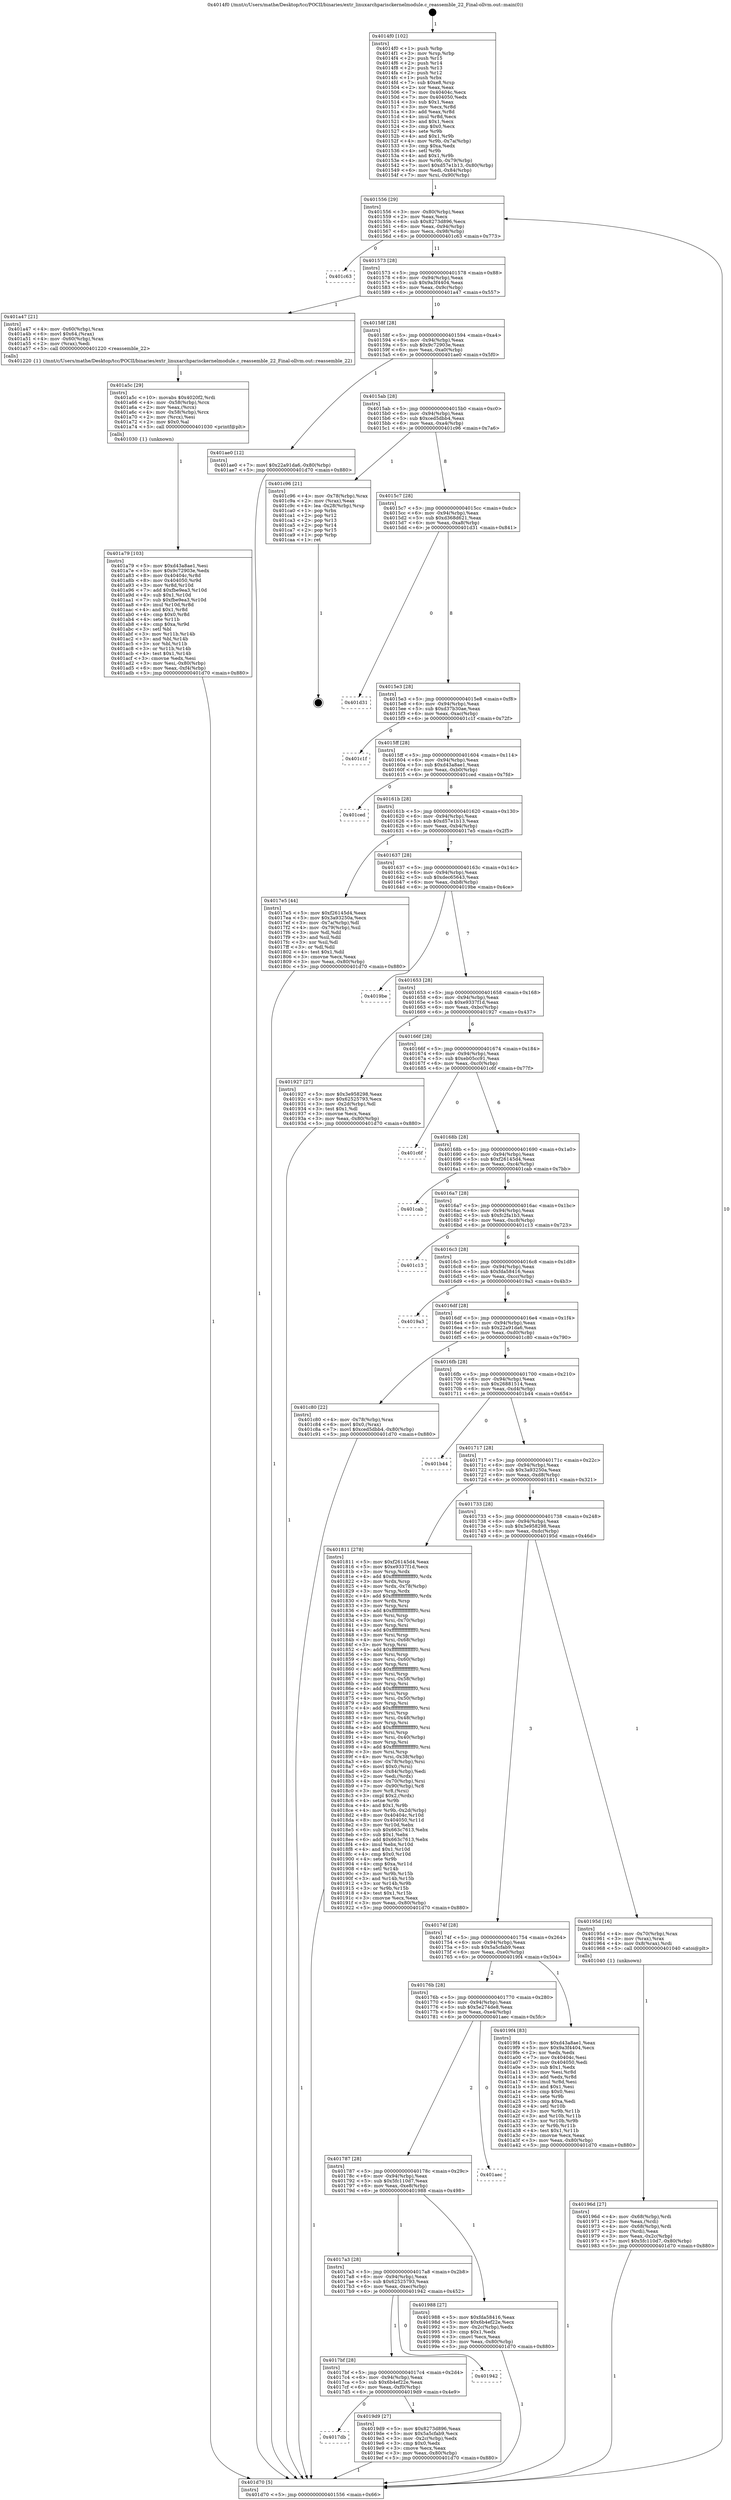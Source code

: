 digraph "0x4014f0" {
  label = "0x4014f0 (/mnt/c/Users/mathe/Desktop/tcc/POCII/binaries/extr_linuxarchparisckernelmodule.c_reassemble_22_Final-ollvm.out::main(0))"
  labelloc = "t"
  node[shape=record]

  Entry [label="",width=0.3,height=0.3,shape=circle,fillcolor=black,style=filled]
  "0x401556" [label="{
     0x401556 [29]\l
     | [instrs]\l
     &nbsp;&nbsp;0x401556 \<+3\>: mov -0x80(%rbp),%eax\l
     &nbsp;&nbsp;0x401559 \<+2\>: mov %eax,%ecx\l
     &nbsp;&nbsp;0x40155b \<+6\>: sub $0x8273d896,%ecx\l
     &nbsp;&nbsp;0x401561 \<+6\>: mov %eax,-0x94(%rbp)\l
     &nbsp;&nbsp;0x401567 \<+6\>: mov %ecx,-0x98(%rbp)\l
     &nbsp;&nbsp;0x40156d \<+6\>: je 0000000000401c63 \<main+0x773\>\l
  }"]
  "0x401c63" [label="{
     0x401c63\l
  }", style=dashed]
  "0x401573" [label="{
     0x401573 [28]\l
     | [instrs]\l
     &nbsp;&nbsp;0x401573 \<+5\>: jmp 0000000000401578 \<main+0x88\>\l
     &nbsp;&nbsp;0x401578 \<+6\>: mov -0x94(%rbp),%eax\l
     &nbsp;&nbsp;0x40157e \<+5\>: sub $0x9a3f4404,%eax\l
     &nbsp;&nbsp;0x401583 \<+6\>: mov %eax,-0x9c(%rbp)\l
     &nbsp;&nbsp;0x401589 \<+6\>: je 0000000000401a47 \<main+0x557\>\l
  }"]
  Exit [label="",width=0.3,height=0.3,shape=circle,fillcolor=black,style=filled,peripheries=2]
  "0x401a47" [label="{
     0x401a47 [21]\l
     | [instrs]\l
     &nbsp;&nbsp;0x401a47 \<+4\>: mov -0x60(%rbp),%rax\l
     &nbsp;&nbsp;0x401a4b \<+6\>: movl $0x64,(%rax)\l
     &nbsp;&nbsp;0x401a51 \<+4\>: mov -0x60(%rbp),%rax\l
     &nbsp;&nbsp;0x401a55 \<+2\>: mov (%rax),%edi\l
     &nbsp;&nbsp;0x401a57 \<+5\>: call 0000000000401220 \<reassemble_22\>\l
     | [calls]\l
     &nbsp;&nbsp;0x401220 \{1\} (/mnt/c/Users/mathe/Desktop/tcc/POCII/binaries/extr_linuxarchparisckernelmodule.c_reassemble_22_Final-ollvm.out::reassemble_22)\l
  }"]
  "0x40158f" [label="{
     0x40158f [28]\l
     | [instrs]\l
     &nbsp;&nbsp;0x40158f \<+5\>: jmp 0000000000401594 \<main+0xa4\>\l
     &nbsp;&nbsp;0x401594 \<+6\>: mov -0x94(%rbp),%eax\l
     &nbsp;&nbsp;0x40159a \<+5\>: sub $0x9c72903e,%eax\l
     &nbsp;&nbsp;0x40159f \<+6\>: mov %eax,-0xa0(%rbp)\l
     &nbsp;&nbsp;0x4015a5 \<+6\>: je 0000000000401ae0 \<main+0x5f0\>\l
  }"]
  "0x401a79" [label="{
     0x401a79 [103]\l
     | [instrs]\l
     &nbsp;&nbsp;0x401a79 \<+5\>: mov $0xd43a8ae1,%esi\l
     &nbsp;&nbsp;0x401a7e \<+5\>: mov $0x9c72903e,%edx\l
     &nbsp;&nbsp;0x401a83 \<+8\>: mov 0x40404c,%r8d\l
     &nbsp;&nbsp;0x401a8b \<+8\>: mov 0x404050,%r9d\l
     &nbsp;&nbsp;0x401a93 \<+3\>: mov %r8d,%r10d\l
     &nbsp;&nbsp;0x401a96 \<+7\>: add $0xfbe9ea3,%r10d\l
     &nbsp;&nbsp;0x401a9d \<+4\>: sub $0x1,%r10d\l
     &nbsp;&nbsp;0x401aa1 \<+7\>: sub $0xfbe9ea3,%r10d\l
     &nbsp;&nbsp;0x401aa8 \<+4\>: imul %r10d,%r8d\l
     &nbsp;&nbsp;0x401aac \<+4\>: and $0x1,%r8d\l
     &nbsp;&nbsp;0x401ab0 \<+4\>: cmp $0x0,%r8d\l
     &nbsp;&nbsp;0x401ab4 \<+4\>: sete %r11b\l
     &nbsp;&nbsp;0x401ab8 \<+4\>: cmp $0xa,%r9d\l
     &nbsp;&nbsp;0x401abc \<+3\>: setl %bl\l
     &nbsp;&nbsp;0x401abf \<+3\>: mov %r11b,%r14b\l
     &nbsp;&nbsp;0x401ac2 \<+3\>: and %bl,%r14b\l
     &nbsp;&nbsp;0x401ac5 \<+3\>: xor %bl,%r11b\l
     &nbsp;&nbsp;0x401ac8 \<+3\>: or %r11b,%r14b\l
     &nbsp;&nbsp;0x401acb \<+4\>: test $0x1,%r14b\l
     &nbsp;&nbsp;0x401acf \<+3\>: cmovne %edx,%esi\l
     &nbsp;&nbsp;0x401ad2 \<+3\>: mov %esi,-0x80(%rbp)\l
     &nbsp;&nbsp;0x401ad5 \<+6\>: mov %eax,-0xf4(%rbp)\l
     &nbsp;&nbsp;0x401adb \<+5\>: jmp 0000000000401d70 \<main+0x880\>\l
  }"]
  "0x401ae0" [label="{
     0x401ae0 [12]\l
     | [instrs]\l
     &nbsp;&nbsp;0x401ae0 \<+7\>: movl $0x22a91da6,-0x80(%rbp)\l
     &nbsp;&nbsp;0x401ae7 \<+5\>: jmp 0000000000401d70 \<main+0x880\>\l
  }"]
  "0x4015ab" [label="{
     0x4015ab [28]\l
     | [instrs]\l
     &nbsp;&nbsp;0x4015ab \<+5\>: jmp 00000000004015b0 \<main+0xc0\>\l
     &nbsp;&nbsp;0x4015b0 \<+6\>: mov -0x94(%rbp),%eax\l
     &nbsp;&nbsp;0x4015b6 \<+5\>: sub $0xced5dbb4,%eax\l
     &nbsp;&nbsp;0x4015bb \<+6\>: mov %eax,-0xa4(%rbp)\l
     &nbsp;&nbsp;0x4015c1 \<+6\>: je 0000000000401c96 \<main+0x7a6\>\l
  }"]
  "0x401a5c" [label="{
     0x401a5c [29]\l
     | [instrs]\l
     &nbsp;&nbsp;0x401a5c \<+10\>: movabs $0x4020f2,%rdi\l
     &nbsp;&nbsp;0x401a66 \<+4\>: mov -0x58(%rbp),%rcx\l
     &nbsp;&nbsp;0x401a6a \<+2\>: mov %eax,(%rcx)\l
     &nbsp;&nbsp;0x401a6c \<+4\>: mov -0x58(%rbp),%rcx\l
     &nbsp;&nbsp;0x401a70 \<+2\>: mov (%rcx),%esi\l
     &nbsp;&nbsp;0x401a72 \<+2\>: mov $0x0,%al\l
     &nbsp;&nbsp;0x401a74 \<+5\>: call 0000000000401030 \<printf@plt\>\l
     | [calls]\l
     &nbsp;&nbsp;0x401030 \{1\} (unknown)\l
  }"]
  "0x401c96" [label="{
     0x401c96 [21]\l
     | [instrs]\l
     &nbsp;&nbsp;0x401c96 \<+4\>: mov -0x78(%rbp),%rax\l
     &nbsp;&nbsp;0x401c9a \<+2\>: mov (%rax),%eax\l
     &nbsp;&nbsp;0x401c9c \<+4\>: lea -0x28(%rbp),%rsp\l
     &nbsp;&nbsp;0x401ca0 \<+1\>: pop %rbx\l
     &nbsp;&nbsp;0x401ca1 \<+2\>: pop %r12\l
     &nbsp;&nbsp;0x401ca3 \<+2\>: pop %r13\l
     &nbsp;&nbsp;0x401ca5 \<+2\>: pop %r14\l
     &nbsp;&nbsp;0x401ca7 \<+2\>: pop %r15\l
     &nbsp;&nbsp;0x401ca9 \<+1\>: pop %rbp\l
     &nbsp;&nbsp;0x401caa \<+1\>: ret\l
  }"]
  "0x4015c7" [label="{
     0x4015c7 [28]\l
     | [instrs]\l
     &nbsp;&nbsp;0x4015c7 \<+5\>: jmp 00000000004015cc \<main+0xdc\>\l
     &nbsp;&nbsp;0x4015cc \<+6\>: mov -0x94(%rbp),%eax\l
     &nbsp;&nbsp;0x4015d2 \<+5\>: sub $0xd368d621,%eax\l
     &nbsp;&nbsp;0x4015d7 \<+6\>: mov %eax,-0xa8(%rbp)\l
     &nbsp;&nbsp;0x4015dd \<+6\>: je 0000000000401d31 \<main+0x841\>\l
  }"]
  "0x4017db" [label="{
     0x4017db\l
  }", style=dashed]
  "0x401d31" [label="{
     0x401d31\l
  }", style=dashed]
  "0x4015e3" [label="{
     0x4015e3 [28]\l
     | [instrs]\l
     &nbsp;&nbsp;0x4015e3 \<+5\>: jmp 00000000004015e8 \<main+0xf8\>\l
     &nbsp;&nbsp;0x4015e8 \<+6\>: mov -0x94(%rbp),%eax\l
     &nbsp;&nbsp;0x4015ee \<+5\>: sub $0xd37b30ae,%eax\l
     &nbsp;&nbsp;0x4015f3 \<+6\>: mov %eax,-0xac(%rbp)\l
     &nbsp;&nbsp;0x4015f9 \<+6\>: je 0000000000401c1f \<main+0x72f\>\l
  }"]
  "0x4019d9" [label="{
     0x4019d9 [27]\l
     | [instrs]\l
     &nbsp;&nbsp;0x4019d9 \<+5\>: mov $0x8273d896,%eax\l
     &nbsp;&nbsp;0x4019de \<+5\>: mov $0x5a5cfab9,%ecx\l
     &nbsp;&nbsp;0x4019e3 \<+3\>: mov -0x2c(%rbp),%edx\l
     &nbsp;&nbsp;0x4019e6 \<+3\>: cmp $0x0,%edx\l
     &nbsp;&nbsp;0x4019e9 \<+3\>: cmove %ecx,%eax\l
     &nbsp;&nbsp;0x4019ec \<+3\>: mov %eax,-0x80(%rbp)\l
     &nbsp;&nbsp;0x4019ef \<+5\>: jmp 0000000000401d70 \<main+0x880\>\l
  }"]
  "0x401c1f" [label="{
     0x401c1f\l
  }", style=dashed]
  "0x4015ff" [label="{
     0x4015ff [28]\l
     | [instrs]\l
     &nbsp;&nbsp;0x4015ff \<+5\>: jmp 0000000000401604 \<main+0x114\>\l
     &nbsp;&nbsp;0x401604 \<+6\>: mov -0x94(%rbp),%eax\l
     &nbsp;&nbsp;0x40160a \<+5\>: sub $0xd43a8ae1,%eax\l
     &nbsp;&nbsp;0x40160f \<+6\>: mov %eax,-0xb0(%rbp)\l
     &nbsp;&nbsp;0x401615 \<+6\>: je 0000000000401ced \<main+0x7fd\>\l
  }"]
  "0x4017bf" [label="{
     0x4017bf [28]\l
     | [instrs]\l
     &nbsp;&nbsp;0x4017bf \<+5\>: jmp 00000000004017c4 \<main+0x2d4\>\l
     &nbsp;&nbsp;0x4017c4 \<+6\>: mov -0x94(%rbp),%eax\l
     &nbsp;&nbsp;0x4017ca \<+5\>: sub $0x6b4ef22e,%eax\l
     &nbsp;&nbsp;0x4017cf \<+6\>: mov %eax,-0xf0(%rbp)\l
     &nbsp;&nbsp;0x4017d5 \<+6\>: je 00000000004019d9 \<main+0x4e9\>\l
  }"]
  "0x401ced" [label="{
     0x401ced\l
  }", style=dashed]
  "0x40161b" [label="{
     0x40161b [28]\l
     | [instrs]\l
     &nbsp;&nbsp;0x40161b \<+5\>: jmp 0000000000401620 \<main+0x130\>\l
     &nbsp;&nbsp;0x401620 \<+6\>: mov -0x94(%rbp),%eax\l
     &nbsp;&nbsp;0x401626 \<+5\>: sub $0xd57e1b13,%eax\l
     &nbsp;&nbsp;0x40162b \<+6\>: mov %eax,-0xb4(%rbp)\l
     &nbsp;&nbsp;0x401631 \<+6\>: je 00000000004017e5 \<main+0x2f5\>\l
  }"]
  "0x401942" [label="{
     0x401942\l
  }", style=dashed]
  "0x4017e5" [label="{
     0x4017e5 [44]\l
     | [instrs]\l
     &nbsp;&nbsp;0x4017e5 \<+5\>: mov $0xf26145d4,%eax\l
     &nbsp;&nbsp;0x4017ea \<+5\>: mov $0x3a93250a,%ecx\l
     &nbsp;&nbsp;0x4017ef \<+3\>: mov -0x7a(%rbp),%dl\l
     &nbsp;&nbsp;0x4017f2 \<+4\>: mov -0x79(%rbp),%sil\l
     &nbsp;&nbsp;0x4017f6 \<+3\>: mov %dl,%dil\l
     &nbsp;&nbsp;0x4017f9 \<+3\>: and %sil,%dil\l
     &nbsp;&nbsp;0x4017fc \<+3\>: xor %sil,%dl\l
     &nbsp;&nbsp;0x4017ff \<+3\>: or %dl,%dil\l
     &nbsp;&nbsp;0x401802 \<+4\>: test $0x1,%dil\l
     &nbsp;&nbsp;0x401806 \<+3\>: cmovne %ecx,%eax\l
     &nbsp;&nbsp;0x401809 \<+3\>: mov %eax,-0x80(%rbp)\l
     &nbsp;&nbsp;0x40180c \<+5\>: jmp 0000000000401d70 \<main+0x880\>\l
  }"]
  "0x401637" [label="{
     0x401637 [28]\l
     | [instrs]\l
     &nbsp;&nbsp;0x401637 \<+5\>: jmp 000000000040163c \<main+0x14c\>\l
     &nbsp;&nbsp;0x40163c \<+6\>: mov -0x94(%rbp),%eax\l
     &nbsp;&nbsp;0x401642 \<+5\>: sub $0xdec65643,%eax\l
     &nbsp;&nbsp;0x401647 \<+6\>: mov %eax,-0xb8(%rbp)\l
     &nbsp;&nbsp;0x40164d \<+6\>: je 00000000004019be \<main+0x4ce\>\l
  }"]
  "0x401d70" [label="{
     0x401d70 [5]\l
     | [instrs]\l
     &nbsp;&nbsp;0x401d70 \<+5\>: jmp 0000000000401556 \<main+0x66\>\l
  }"]
  "0x4014f0" [label="{
     0x4014f0 [102]\l
     | [instrs]\l
     &nbsp;&nbsp;0x4014f0 \<+1\>: push %rbp\l
     &nbsp;&nbsp;0x4014f1 \<+3\>: mov %rsp,%rbp\l
     &nbsp;&nbsp;0x4014f4 \<+2\>: push %r15\l
     &nbsp;&nbsp;0x4014f6 \<+2\>: push %r14\l
     &nbsp;&nbsp;0x4014f8 \<+2\>: push %r13\l
     &nbsp;&nbsp;0x4014fa \<+2\>: push %r12\l
     &nbsp;&nbsp;0x4014fc \<+1\>: push %rbx\l
     &nbsp;&nbsp;0x4014fd \<+7\>: sub $0xe8,%rsp\l
     &nbsp;&nbsp;0x401504 \<+2\>: xor %eax,%eax\l
     &nbsp;&nbsp;0x401506 \<+7\>: mov 0x40404c,%ecx\l
     &nbsp;&nbsp;0x40150d \<+7\>: mov 0x404050,%edx\l
     &nbsp;&nbsp;0x401514 \<+3\>: sub $0x1,%eax\l
     &nbsp;&nbsp;0x401517 \<+3\>: mov %ecx,%r8d\l
     &nbsp;&nbsp;0x40151a \<+3\>: add %eax,%r8d\l
     &nbsp;&nbsp;0x40151d \<+4\>: imul %r8d,%ecx\l
     &nbsp;&nbsp;0x401521 \<+3\>: and $0x1,%ecx\l
     &nbsp;&nbsp;0x401524 \<+3\>: cmp $0x0,%ecx\l
     &nbsp;&nbsp;0x401527 \<+4\>: sete %r9b\l
     &nbsp;&nbsp;0x40152b \<+4\>: and $0x1,%r9b\l
     &nbsp;&nbsp;0x40152f \<+4\>: mov %r9b,-0x7a(%rbp)\l
     &nbsp;&nbsp;0x401533 \<+3\>: cmp $0xa,%edx\l
     &nbsp;&nbsp;0x401536 \<+4\>: setl %r9b\l
     &nbsp;&nbsp;0x40153a \<+4\>: and $0x1,%r9b\l
     &nbsp;&nbsp;0x40153e \<+4\>: mov %r9b,-0x79(%rbp)\l
     &nbsp;&nbsp;0x401542 \<+7\>: movl $0xd57e1b13,-0x80(%rbp)\l
     &nbsp;&nbsp;0x401549 \<+6\>: mov %edi,-0x84(%rbp)\l
     &nbsp;&nbsp;0x40154f \<+7\>: mov %rsi,-0x90(%rbp)\l
  }"]
  "0x4017a3" [label="{
     0x4017a3 [28]\l
     | [instrs]\l
     &nbsp;&nbsp;0x4017a3 \<+5\>: jmp 00000000004017a8 \<main+0x2b8\>\l
     &nbsp;&nbsp;0x4017a8 \<+6\>: mov -0x94(%rbp),%eax\l
     &nbsp;&nbsp;0x4017ae \<+5\>: sub $0x62525793,%eax\l
     &nbsp;&nbsp;0x4017b3 \<+6\>: mov %eax,-0xec(%rbp)\l
     &nbsp;&nbsp;0x4017b9 \<+6\>: je 0000000000401942 \<main+0x452\>\l
  }"]
  "0x4019be" [label="{
     0x4019be\l
  }", style=dashed]
  "0x401653" [label="{
     0x401653 [28]\l
     | [instrs]\l
     &nbsp;&nbsp;0x401653 \<+5\>: jmp 0000000000401658 \<main+0x168\>\l
     &nbsp;&nbsp;0x401658 \<+6\>: mov -0x94(%rbp),%eax\l
     &nbsp;&nbsp;0x40165e \<+5\>: sub $0xe9337f1d,%eax\l
     &nbsp;&nbsp;0x401663 \<+6\>: mov %eax,-0xbc(%rbp)\l
     &nbsp;&nbsp;0x401669 \<+6\>: je 0000000000401927 \<main+0x437\>\l
  }"]
  "0x401988" [label="{
     0x401988 [27]\l
     | [instrs]\l
     &nbsp;&nbsp;0x401988 \<+5\>: mov $0xfda58416,%eax\l
     &nbsp;&nbsp;0x40198d \<+5\>: mov $0x6b4ef22e,%ecx\l
     &nbsp;&nbsp;0x401992 \<+3\>: mov -0x2c(%rbp),%edx\l
     &nbsp;&nbsp;0x401995 \<+3\>: cmp $0x1,%edx\l
     &nbsp;&nbsp;0x401998 \<+3\>: cmovl %ecx,%eax\l
     &nbsp;&nbsp;0x40199b \<+3\>: mov %eax,-0x80(%rbp)\l
     &nbsp;&nbsp;0x40199e \<+5\>: jmp 0000000000401d70 \<main+0x880\>\l
  }"]
  "0x401927" [label="{
     0x401927 [27]\l
     | [instrs]\l
     &nbsp;&nbsp;0x401927 \<+5\>: mov $0x3e958298,%eax\l
     &nbsp;&nbsp;0x40192c \<+5\>: mov $0x62525793,%ecx\l
     &nbsp;&nbsp;0x401931 \<+3\>: mov -0x2d(%rbp),%dl\l
     &nbsp;&nbsp;0x401934 \<+3\>: test $0x1,%dl\l
     &nbsp;&nbsp;0x401937 \<+3\>: cmovne %ecx,%eax\l
     &nbsp;&nbsp;0x40193a \<+3\>: mov %eax,-0x80(%rbp)\l
     &nbsp;&nbsp;0x40193d \<+5\>: jmp 0000000000401d70 \<main+0x880\>\l
  }"]
  "0x40166f" [label="{
     0x40166f [28]\l
     | [instrs]\l
     &nbsp;&nbsp;0x40166f \<+5\>: jmp 0000000000401674 \<main+0x184\>\l
     &nbsp;&nbsp;0x401674 \<+6\>: mov -0x94(%rbp),%eax\l
     &nbsp;&nbsp;0x40167a \<+5\>: sub $0xeb05cc91,%eax\l
     &nbsp;&nbsp;0x40167f \<+6\>: mov %eax,-0xc0(%rbp)\l
     &nbsp;&nbsp;0x401685 \<+6\>: je 0000000000401c6f \<main+0x77f\>\l
  }"]
  "0x401787" [label="{
     0x401787 [28]\l
     | [instrs]\l
     &nbsp;&nbsp;0x401787 \<+5\>: jmp 000000000040178c \<main+0x29c\>\l
     &nbsp;&nbsp;0x40178c \<+6\>: mov -0x94(%rbp),%eax\l
     &nbsp;&nbsp;0x401792 \<+5\>: sub $0x5fc110d7,%eax\l
     &nbsp;&nbsp;0x401797 \<+6\>: mov %eax,-0xe8(%rbp)\l
     &nbsp;&nbsp;0x40179d \<+6\>: je 0000000000401988 \<main+0x498\>\l
  }"]
  "0x401c6f" [label="{
     0x401c6f\l
  }", style=dashed]
  "0x40168b" [label="{
     0x40168b [28]\l
     | [instrs]\l
     &nbsp;&nbsp;0x40168b \<+5\>: jmp 0000000000401690 \<main+0x1a0\>\l
     &nbsp;&nbsp;0x401690 \<+6\>: mov -0x94(%rbp),%eax\l
     &nbsp;&nbsp;0x401696 \<+5\>: sub $0xf26145d4,%eax\l
     &nbsp;&nbsp;0x40169b \<+6\>: mov %eax,-0xc4(%rbp)\l
     &nbsp;&nbsp;0x4016a1 \<+6\>: je 0000000000401cab \<main+0x7bb\>\l
  }"]
  "0x401aec" [label="{
     0x401aec\l
  }", style=dashed]
  "0x401cab" [label="{
     0x401cab\l
  }", style=dashed]
  "0x4016a7" [label="{
     0x4016a7 [28]\l
     | [instrs]\l
     &nbsp;&nbsp;0x4016a7 \<+5\>: jmp 00000000004016ac \<main+0x1bc\>\l
     &nbsp;&nbsp;0x4016ac \<+6\>: mov -0x94(%rbp),%eax\l
     &nbsp;&nbsp;0x4016b2 \<+5\>: sub $0xfc2fa1b3,%eax\l
     &nbsp;&nbsp;0x4016b7 \<+6\>: mov %eax,-0xc8(%rbp)\l
     &nbsp;&nbsp;0x4016bd \<+6\>: je 0000000000401c13 \<main+0x723\>\l
  }"]
  "0x40176b" [label="{
     0x40176b [28]\l
     | [instrs]\l
     &nbsp;&nbsp;0x40176b \<+5\>: jmp 0000000000401770 \<main+0x280\>\l
     &nbsp;&nbsp;0x401770 \<+6\>: mov -0x94(%rbp),%eax\l
     &nbsp;&nbsp;0x401776 \<+5\>: sub $0x5e274de8,%eax\l
     &nbsp;&nbsp;0x40177b \<+6\>: mov %eax,-0xe4(%rbp)\l
     &nbsp;&nbsp;0x401781 \<+6\>: je 0000000000401aec \<main+0x5fc\>\l
  }"]
  "0x401c13" [label="{
     0x401c13\l
  }", style=dashed]
  "0x4016c3" [label="{
     0x4016c3 [28]\l
     | [instrs]\l
     &nbsp;&nbsp;0x4016c3 \<+5\>: jmp 00000000004016c8 \<main+0x1d8\>\l
     &nbsp;&nbsp;0x4016c8 \<+6\>: mov -0x94(%rbp),%eax\l
     &nbsp;&nbsp;0x4016ce \<+5\>: sub $0xfda58416,%eax\l
     &nbsp;&nbsp;0x4016d3 \<+6\>: mov %eax,-0xcc(%rbp)\l
     &nbsp;&nbsp;0x4016d9 \<+6\>: je 00000000004019a3 \<main+0x4b3\>\l
  }"]
  "0x4019f4" [label="{
     0x4019f4 [83]\l
     | [instrs]\l
     &nbsp;&nbsp;0x4019f4 \<+5\>: mov $0xd43a8ae1,%eax\l
     &nbsp;&nbsp;0x4019f9 \<+5\>: mov $0x9a3f4404,%ecx\l
     &nbsp;&nbsp;0x4019fe \<+2\>: xor %edx,%edx\l
     &nbsp;&nbsp;0x401a00 \<+7\>: mov 0x40404c,%esi\l
     &nbsp;&nbsp;0x401a07 \<+7\>: mov 0x404050,%edi\l
     &nbsp;&nbsp;0x401a0e \<+3\>: sub $0x1,%edx\l
     &nbsp;&nbsp;0x401a11 \<+3\>: mov %esi,%r8d\l
     &nbsp;&nbsp;0x401a14 \<+3\>: add %edx,%r8d\l
     &nbsp;&nbsp;0x401a17 \<+4\>: imul %r8d,%esi\l
     &nbsp;&nbsp;0x401a1b \<+3\>: and $0x1,%esi\l
     &nbsp;&nbsp;0x401a1e \<+3\>: cmp $0x0,%esi\l
     &nbsp;&nbsp;0x401a21 \<+4\>: sete %r9b\l
     &nbsp;&nbsp;0x401a25 \<+3\>: cmp $0xa,%edi\l
     &nbsp;&nbsp;0x401a28 \<+4\>: setl %r10b\l
     &nbsp;&nbsp;0x401a2c \<+3\>: mov %r9b,%r11b\l
     &nbsp;&nbsp;0x401a2f \<+3\>: and %r10b,%r11b\l
     &nbsp;&nbsp;0x401a32 \<+3\>: xor %r10b,%r9b\l
     &nbsp;&nbsp;0x401a35 \<+3\>: or %r9b,%r11b\l
     &nbsp;&nbsp;0x401a38 \<+4\>: test $0x1,%r11b\l
     &nbsp;&nbsp;0x401a3c \<+3\>: cmovne %ecx,%eax\l
     &nbsp;&nbsp;0x401a3f \<+3\>: mov %eax,-0x80(%rbp)\l
     &nbsp;&nbsp;0x401a42 \<+5\>: jmp 0000000000401d70 \<main+0x880\>\l
  }"]
  "0x4019a3" [label="{
     0x4019a3\l
  }", style=dashed]
  "0x4016df" [label="{
     0x4016df [28]\l
     | [instrs]\l
     &nbsp;&nbsp;0x4016df \<+5\>: jmp 00000000004016e4 \<main+0x1f4\>\l
     &nbsp;&nbsp;0x4016e4 \<+6\>: mov -0x94(%rbp),%eax\l
     &nbsp;&nbsp;0x4016ea \<+5\>: sub $0x22a91da6,%eax\l
     &nbsp;&nbsp;0x4016ef \<+6\>: mov %eax,-0xd0(%rbp)\l
     &nbsp;&nbsp;0x4016f5 \<+6\>: je 0000000000401c80 \<main+0x790\>\l
  }"]
  "0x40196d" [label="{
     0x40196d [27]\l
     | [instrs]\l
     &nbsp;&nbsp;0x40196d \<+4\>: mov -0x68(%rbp),%rdi\l
     &nbsp;&nbsp;0x401971 \<+2\>: mov %eax,(%rdi)\l
     &nbsp;&nbsp;0x401973 \<+4\>: mov -0x68(%rbp),%rdi\l
     &nbsp;&nbsp;0x401977 \<+2\>: mov (%rdi),%eax\l
     &nbsp;&nbsp;0x401979 \<+3\>: mov %eax,-0x2c(%rbp)\l
     &nbsp;&nbsp;0x40197c \<+7\>: movl $0x5fc110d7,-0x80(%rbp)\l
     &nbsp;&nbsp;0x401983 \<+5\>: jmp 0000000000401d70 \<main+0x880\>\l
  }"]
  "0x401c80" [label="{
     0x401c80 [22]\l
     | [instrs]\l
     &nbsp;&nbsp;0x401c80 \<+4\>: mov -0x78(%rbp),%rax\l
     &nbsp;&nbsp;0x401c84 \<+6\>: movl $0x0,(%rax)\l
     &nbsp;&nbsp;0x401c8a \<+7\>: movl $0xced5dbb4,-0x80(%rbp)\l
     &nbsp;&nbsp;0x401c91 \<+5\>: jmp 0000000000401d70 \<main+0x880\>\l
  }"]
  "0x4016fb" [label="{
     0x4016fb [28]\l
     | [instrs]\l
     &nbsp;&nbsp;0x4016fb \<+5\>: jmp 0000000000401700 \<main+0x210\>\l
     &nbsp;&nbsp;0x401700 \<+6\>: mov -0x94(%rbp),%eax\l
     &nbsp;&nbsp;0x401706 \<+5\>: sub $0x26881514,%eax\l
     &nbsp;&nbsp;0x40170b \<+6\>: mov %eax,-0xd4(%rbp)\l
     &nbsp;&nbsp;0x401711 \<+6\>: je 0000000000401b44 \<main+0x654\>\l
  }"]
  "0x40174f" [label="{
     0x40174f [28]\l
     | [instrs]\l
     &nbsp;&nbsp;0x40174f \<+5\>: jmp 0000000000401754 \<main+0x264\>\l
     &nbsp;&nbsp;0x401754 \<+6\>: mov -0x94(%rbp),%eax\l
     &nbsp;&nbsp;0x40175a \<+5\>: sub $0x5a5cfab9,%eax\l
     &nbsp;&nbsp;0x40175f \<+6\>: mov %eax,-0xe0(%rbp)\l
     &nbsp;&nbsp;0x401765 \<+6\>: je 00000000004019f4 \<main+0x504\>\l
  }"]
  "0x401b44" [label="{
     0x401b44\l
  }", style=dashed]
  "0x401717" [label="{
     0x401717 [28]\l
     | [instrs]\l
     &nbsp;&nbsp;0x401717 \<+5\>: jmp 000000000040171c \<main+0x22c\>\l
     &nbsp;&nbsp;0x40171c \<+6\>: mov -0x94(%rbp),%eax\l
     &nbsp;&nbsp;0x401722 \<+5\>: sub $0x3a93250a,%eax\l
     &nbsp;&nbsp;0x401727 \<+6\>: mov %eax,-0xd8(%rbp)\l
     &nbsp;&nbsp;0x40172d \<+6\>: je 0000000000401811 \<main+0x321\>\l
  }"]
  "0x40195d" [label="{
     0x40195d [16]\l
     | [instrs]\l
     &nbsp;&nbsp;0x40195d \<+4\>: mov -0x70(%rbp),%rax\l
     &nbsp;&nbsp;0x401961 \<+3\>: mov (%rax),%rax\l
     &nbsp;&nbsp;0x401964 \<+4\>: mov 0x8(%rax),%rdi\l
     &nbsp;&nbsp;0x401968 \<+5\>: call 0000000000401040 \<atoi@plt\>\l
     | [calls]\l
     &nbsp;&nbsp;0x401040 \{1\} (unknown)\l
  }"]
  "0x401811" [label="{
     0x401811 [278]\l
     | [instrs]\l
     &nbsp;&nbsp;0x401811 \<+5\>: mov $0xf26145d4,%eax\l
     &nbsp;&nbsp;0x401816 \<+5\>: mov $0xe9337f1d,%ecx\l
     &nbsp;&nbsp;0x40181b \<+3\>: mov %rsp,%rdx\l
     &nbsp;&nbsp;0x40181e \<+4\>: add $0xfffffffffffffff0,%rdx\l
     &nbsp;&nbsp;0x401822 \<+3\>: mov %rdx,%rsp\l
     &nbsp;&nbsp;0x401825 \<+4\>: mov %rdx,-0x78(%rbp)\l
     &nbsp;&nbsp;0x401829 \<+3\>: mov %rsp,%rdx\l
     &nbsp;&nbsp;0x40182c \<+4\>: add $0xfffffffffffffff0,%rdx\l
     &nbsp;&nbsp;0x401830 \<+3\>: mov %rdx,%rsp\l
     &nbsp;&nbsp;0x401833 \<+3\>: mov %rsp,%rsi\l
     &nbsp;&nbsp;0x401836 \<+4\>: add $0xfffffffffffffff0,%rsi\l
     &nbsp;&nbsp;0x40183a \<+3\>: mov %rsi,%rsp\l
     &nbsp;&nbsp;0x40183d \<+4\>: mov %rsi,-0x70(%rbp)\l
     &nbsp;&nbsp;0x401841 \<+3\>: mov %rsp,%rsi\l
     &nbsp;&nbsp;0x401844 \<+4\>: add $0xfffffffffffffff0,%rsi\l
     &nbsp;&nbsp;0x401848 \<+3\>: mov %rsi,%rsp\l
     &nbsp;&nbsp;0x40184b \<+4\>: mov %rsi,-0x68(%rbp)\l
     &nbsp;&nbsp;0x40184f \<+3\>: mov %rsp,%rsi\l
     &nbsp;&nbsp;0x401852 \<+4\>: add $0xfffffffffffffff0,%rsi\l
     &nbsp;&nbsp;0x401856 \<+3\>: mov %rsi,%rsp\l
     &nbsp;&nbsp;0x401859 \<+4\>: mov %rsi,-0x60(%rbp)\l
     &nbsp;&nbsp;0x40185d \<+3\>: mov %rsp,%rsi\l
     &nbsp;&nbsp;0x401860 \<+4\>: add $0xfffffffffffffff0,%rsi\l
     &nbsp;&nbsp;0x401864 \<+3\>: mov %rsi,%rsp\l
     &nbsp;&nbsp;0x401867 \<+4\>: mov %rsi,-0x58(%rbp)\l
     &nbsp;&nbsp;0x40186b \<+3\>: mov %rsp,%rsi\l
     &nbsp;&nbsp;0x40186e \<+4\>: add $0xfffffffffffffff0,%rsi\l
     &nbsp;&nbsp;0x401872 \<+3\>: mov %rsi,%rsp\l
     &nbsp;&nbsp;0x401875 \<+4\>: mov %rsi,-0x50(%rbp)\l
     &nbsp;&nbsp;0x401879 \<+3\>: mov %rsp,%rsi\l
     &nbsp;&nbsp;0x40187c \<+4\>: add $0xfffffffffffffff0,%rsi\l
     &nbsp;&nbsp;0x401880 \<+3\>: mov %rsi,%rsp\l
     &nbsp;&nbsp;0x401883 \<+4\>: mov %rsi,-0x48(%rbp)\l
     &nbsp;&nbsp;0x401887 \<+3\>: mov %rsp,%rsi\l
     &nbsp;&nbsp;0x40188a \<+4\>: add $0xfffffffffffffff0,%rsi\l
     &nbsp;&nbsp;0x40188e \<+3\>: mov %rsi,%rsp\l
     &nbsp;&nbsp;0x401891 \<+4\>: mov %rsi,-0x40(%rbp)\l
     &nbsp;&nbsp;0x401895 \<+3\>: mov %rsp,%rsi\l
     &nbsp;&nbsp;0x401898 \<+4\>: add $0xfffffffffffffff0,%rsi\l
     &nbsp;&nbsp;0x40189c \<+3\>: mov %rsi,%rsp\l
     &nbsp;&nbsp;0x40189f \<+4\>: mov %rsi,-0x38(%rbp)\l
     &nbsp;&nbsp;0x4018a3 \<+4\>: mov -0x78(%rbp),%rsi\l
     &nbsp;&nbsp;0x4018a7 \<+6\>: movl $0x0,(%rsi)\l
     &nbsp;&nbsp;0x4018ad \<+6\>: mov -0x84(%rbp),%edi\l
     &nbsp;&nbsp;0x4018b3 \<+2\>: mov %edi,(%rdx)\l
     &nbsp;&nbsp;0x4018b5 \<+4\>: mov -0x70(%rbp),%rsi\l
     &nbsp;&nbsp;0x4018b9 \<+7\>: mov -0x90(%rbp),%r8\l
     &nbsp;&nbsp;0x4018c0 \<+3\>: mov %r8,(%rsi)\l
     &nbsp;&nbsp;0x4018c3 \<+3\>: cmpl $0x2,(%rdx)\l
     &nbsp;&nbsp;0x4018c6 \<+4\>: setne %r9b\l
     &nbsp;&nbsp;0x4018ca \<+4\>: and $0x1,%r9b\l
     &nbsp;&nbsp;0x4018ce \<+4\>: mov %r9b,-0x2d(%rbp)\l
     &nbsp;&nbsp;0x4018d2 \<+8\>: mov 0x40404c,%r10d\l
     &nbsp;&nbsp;0x4018da \<+8\>: mov 0x404050,%r11d\l
     &nbsp;&nbsp;0x4018e2 \<+3\>: mov %r10d,%ebx\l
     &nbsp;&nbsp;0x4018e5 \<+6\>: sub $0x663c7613,%ebx\l
     &nbsp;&nbsp;0x4018eb \<+3\>: sub $0x1,%ebx\l
     &nbsp;&nbsp;0x4018ee \<+6\>: add $0x663c7613,%ebx\l
     &nbsp;&nbsp;0x4018f4 \<+4\>: imul %ebx,%r10d\l
     &nbsp;&nbsp;0x4018f8 \<+4\>: and $0x1,%r10d\l
     &nbsp;&nbsp;0x4018fc \<+4\>: cmp $0x0,%r10d\l
     &nbsp;&nbsp;0x401900 \<+4\>: sete %r9b\l
     &nbsp;&nbsp;0x401904 \<+4\>: cmp $0xa,%r11d\l
     &nbsp;&nbsp;0x401908 \<+4\>: setl %r14b\l
     &nbsp;&nbsp;0x40190c \<+3\>: mov %r9b,%r15b\l
     &nbsp;&nbsp;0x40190f \<+3\>: and %r14b,%r15b\l
     &nbsp;&nbsp;0x401912 \<+3\>: xor %r14b,%r9b\l
     &nbsp;&nbsp;0x401915 \<+3\>: or %r9b,%r15b\l
     &nbsp;&nbsp;0x401918 \<+4\>: test $0x1,%r15b\l
     &nbsp;&nbsp;0x40191c \<+3\>: cmovne %ecx,%eax\l
     &nbsp;&nbsp;0x40191f \<+3\>: mov %eax,-0x80(%rbp)\l
     &nbsp;&nbsp;0x401922 \<+5\>: jmp 0000000000401d70 \<main+0x880\>\l
  }"]
  "0x401733" [label="{
     0x401733 [28]\l
     | [instrs]\l
     &nbsp;&nbsp;0x401733 \<+5\>: jmp 0000000000401738 \<main+0x248\>\l
     &nbsp;&nbsp;0x401738 \<+6\>: mov -0x94(%rbp),%eax\l
     &nbsp;&nbsp;0x40173e \<+5\>: sub $0x3e958298,%eax\l
     &nbsp;&nbsp;0x401743 \<+6\>: mov %eax,-0xdc(%rbp)\l
     &nbsp;&nbsp;0x401749 \<+6\>: je 000000000040195d \<main+0x46d\>\l
  }"]
  Entry -> "0x4014f0" [label=" 1"]
  "0x401556" -> "0x401c63" [label=" 0"]
  "0x401556" -> "0x401573" [label=" 11"]
  "0x401c96" -> Exit [label=" 1"]
  "0x401573" -> "0x401a47" [label=" 1"]
  "0x401573" -> "0x40158f" [label=" 10"]
  "0x401c80" -> "0x401d70" [label=" 1"]
  "0x40158f" -> "0x401ae0" [label=" 1"]
  "0x40158f" -> "0x4015ab" [label=" 9"]
  "0x401ae0" -> "0x401d70" [label=" 1"]
  "0x4015ab" -> "0x401c96" [label=" 1"]
  "0x4015ab" -> "0x4015c7" [label=" 8"]
  "0x401a79" -> "0x401d70" [label=" 1"]
  "0x4015c7" -> "0x401d31" [label=" 0"]
  "0x4015c7" -> "0x4015e3" [label=" 8"]
  "0x401a5c" -> "0x401a79" [label=" 1"]
  "0x4015e3" -> "0x401c1f" [label=" 0"]
  "0x4015e3" -> "0x4015ff" [label=" 8"]
  "0x401a47" -> "0x401a5c" [label=" 1"]
  "0x4015ff" -> "0x401ced" [label=" 0"]
  "0x4015ff" -> "0x40161b" [label=" 8"]
  "0x4019d9" -> "0x401d70" [label=" 1"]
  "0x40161b" -> "0x4017e5" [label=" 1"]
  "0x40161b" -> "0x401637" [label=" 7"]
  "0x4017e5" -> "0x401d70" [label=" 1"]
  "0x4014f0" -> "0x401556" [label=" 1"]
  "0x401d70" -> "0x401556" [label=" 10"]
  "0x4017bf" -> "0x4017db" [label=" 0"]
  "0x401637" -> "0x4019be" [label=" 0"]
  "0x401637" -> "0x401653" [label=" 7"]
  "0x4019f4" -> "0x401d70" [label=" 1"]
  "0x401653" -> "0x401927" [label=" 1"]
  "0x401653" -> "0x40166f" [label=" 6"]
  "0x4017a3" -> "0x4017bf" [label=" 1"]
  "0x40166f" -> "0x401c6f" [label=" 0"]
  "0x40166f" -> "0x40168b" [label=" 6"]
  "0x4017bf" -> "0x4019d9" [label=" 1"]
  "0x40168b" -> "0x401cab" [label=" 0"]
  "0x40168b" -> "0x4016a7" [label=" 6"]
  "0x401988" -> "0x401d70" [label=" 1"]
  "0x4016a7" -> "0x401c13" [label=" 0"]
  "0x4016a7" -> "0x4016c3" [label=" 6"]
  "0x401787" -> "0x401988" [label=" 1"]
  "0x4016c3" -> "0x4019a3" [label=" 0"]
  "0x4016c3" -> "0x4016df" [label=" 6"]
  "0x4017a3" -> "0x401942" [label=" 0"]
  "0x4016df" -> "0x401c80" [label=" 1"]
  "0x4016df" -> "0x4016fb" [label=" 5"]
  "0x40176b" -> "0x401aec" [label=" 0"]
  "0x4016fb" -> "0x401b44" [label=" 0"]
  "0x4016fb" -> "0x401717" [label=" 5"]
  "0x401787" -> "0x4017a3" [label=" 1"]
  "0x401717" -> "0x401811" [label=" 1"]
  "0x401717" -> "0x401733" [label=" 4"]
  "0x40174f" -> "0x40176b" [label=" 2"]
  "0x401811" -> "0x401d70" [label=" 1"]
  "0x401927" -> "0x401d70" [label=" 1"]
  "0x40174f" -> "0x4019f4" [label=" 1"]
  "0x401733" -> "0x40195d" [label=" 1"]
  "0x401733" -> "0x40174f" [label=" 3"]
  "0x40195d" -> "0x40196d" [label=" 1"]
  "0x40196d" -> "0x401d70" [label=" 1"]
  "0x40176b" -> "0x401787" [label=" 2"]
}
